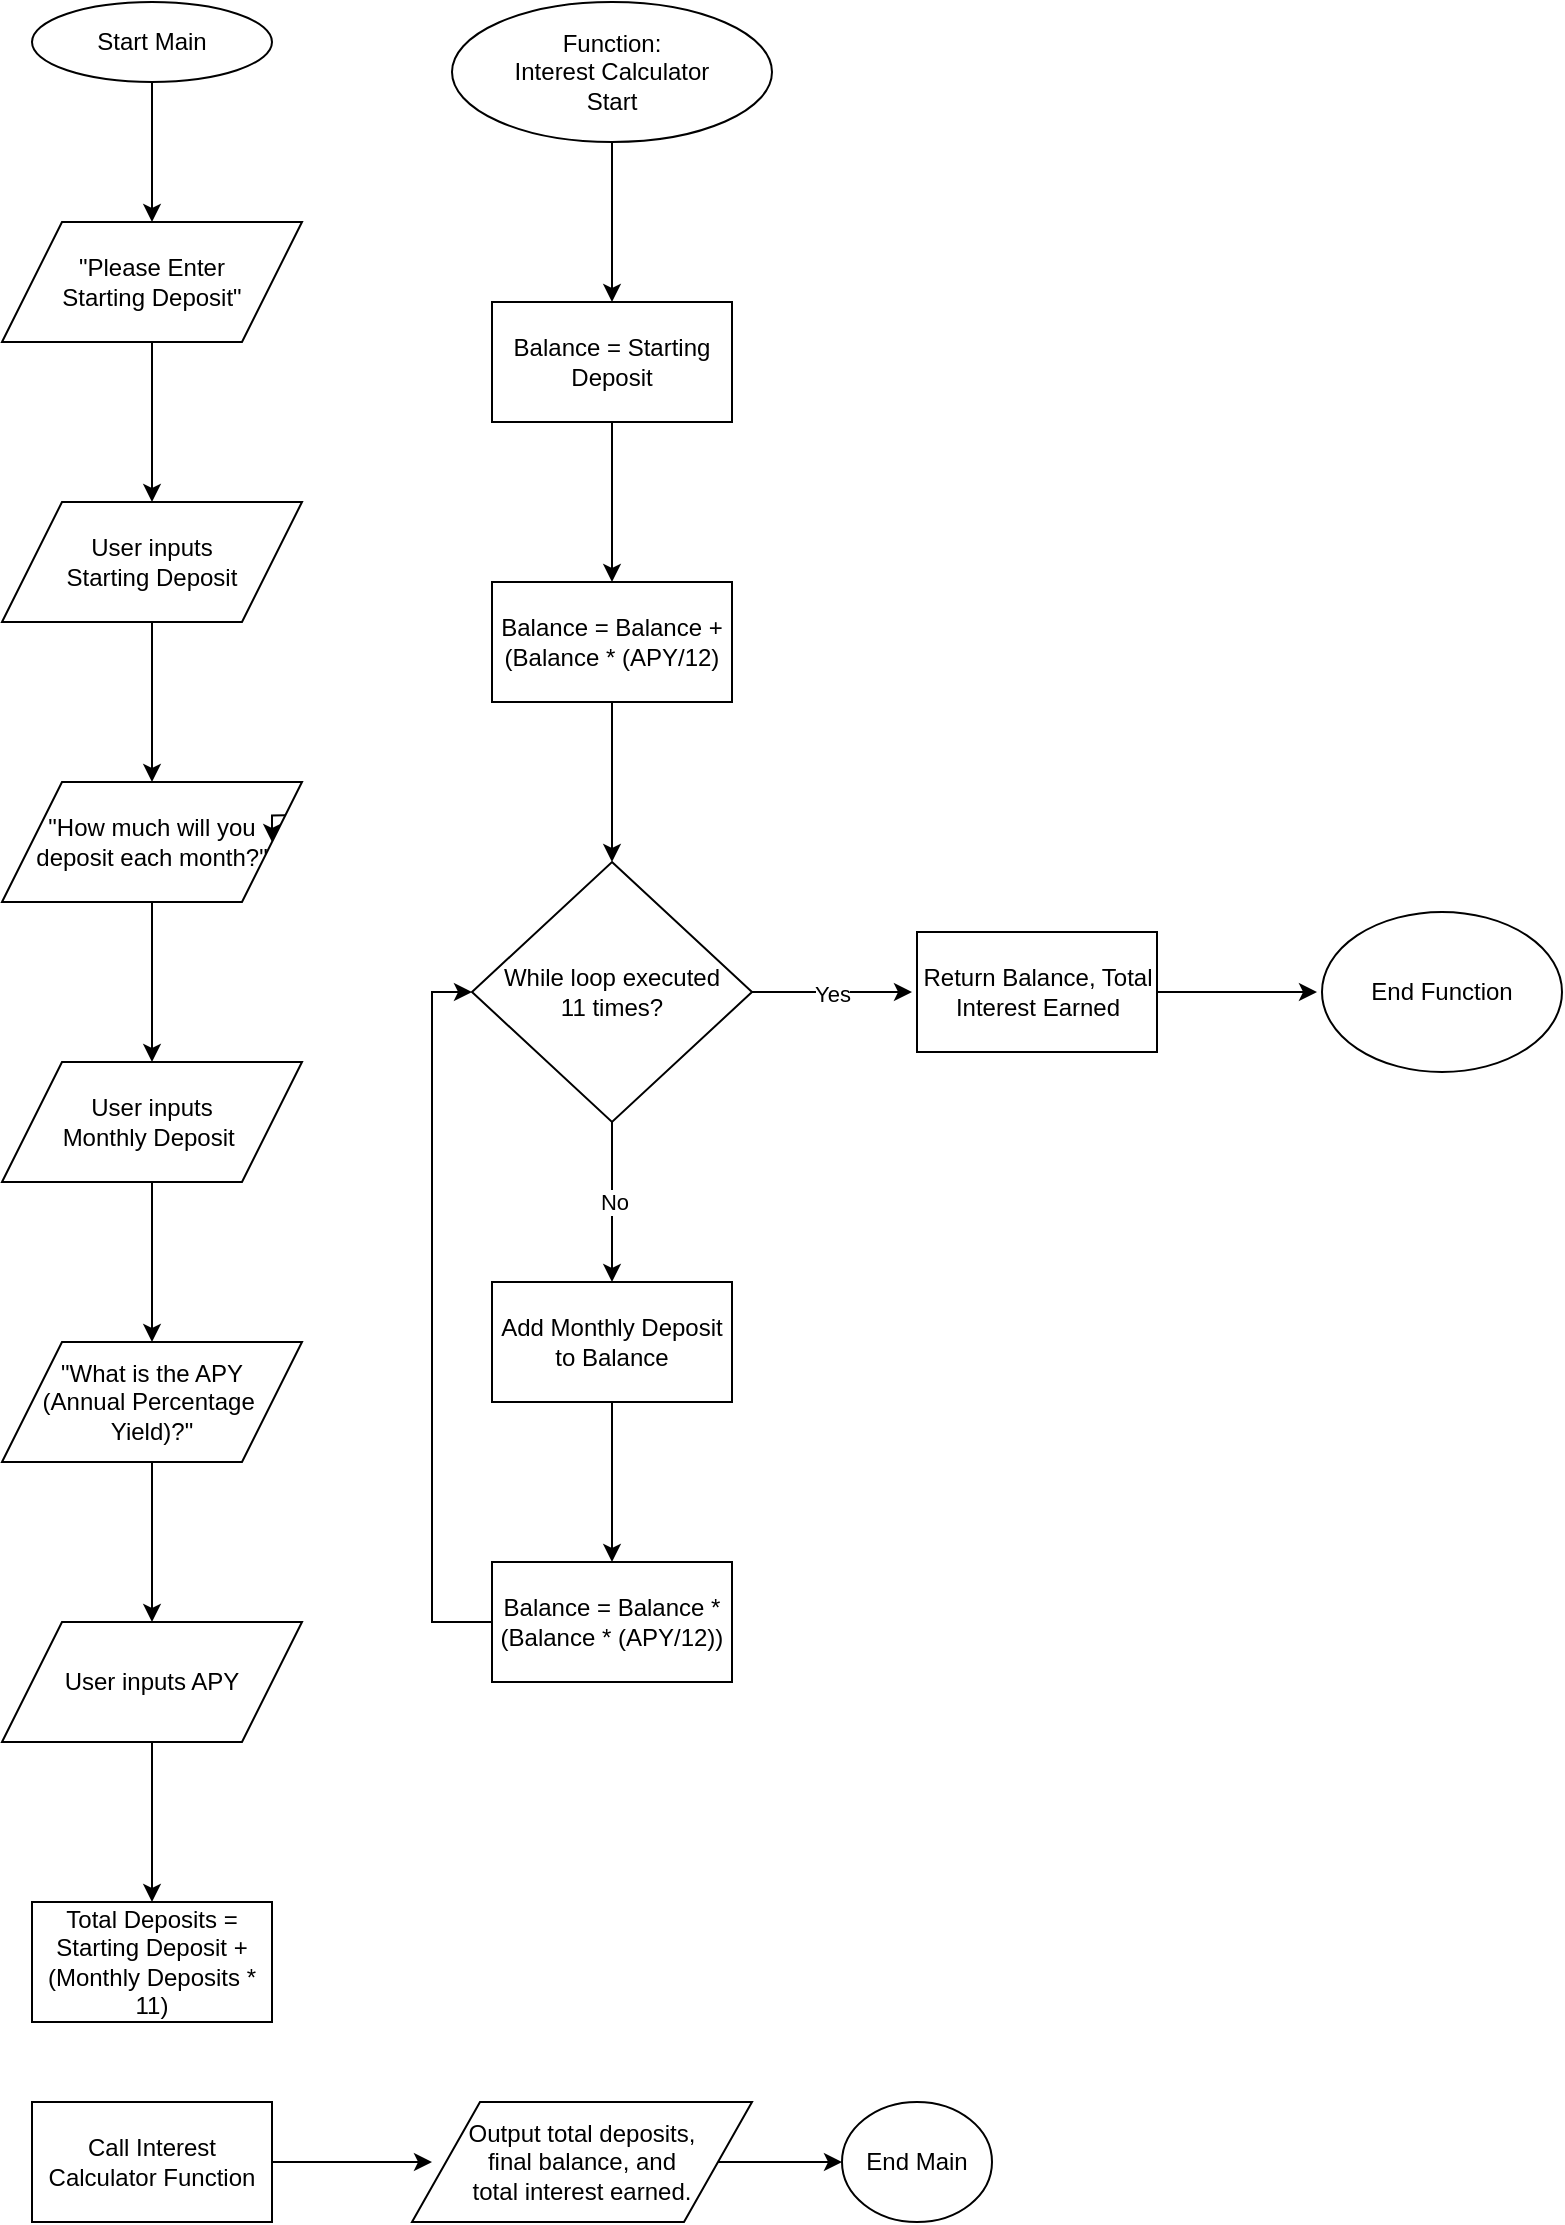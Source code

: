 <mxfile version="12.3.6" type="github" pages="1"><diagram id="NkALY2k7cEr9xFbjuG-q" name="Page-1"><mxGraphModel dx="1304" dy="567" grid="1" gridSize="10" guides="1" tooltips="1" connect="1" arrows="1" fold="1" page="1" pageScale="1" pageWidth="850" pageHeight="1100" math="0" shadow="0"><root><mxCell id="0"/><mxCell id="1" parent="0"/><mxCell id="EY5AiGnlhywvxn_9arnc-3" style="edgeStyle=orthogonalEdgeStyle;rounded=0;orthogonalLoop=1;jettySize=auto;html=1;exitX=0.5;exitY=1;exitDx=0;exitDy=0;" edge="1" parent="1" source="EY5AiGnlhywvxn_9arnc-1"><mxGeometry relative="1" as="geometry"><mxPoint x="80" y="130" as="targetPoint"/></mxGeometry></mxCell><mxCell id="EY5AiGnlhywvxn_9arnc-1" value="Start Main" style="ellipse;whiteSpace=wrap;html=1;" vertex="1" parent="1"><mxGeometry x="20" y="20" width="120" height="40" as="geometry"/></mxCell><mxCell id="EY5AiGnlhywvxn_9arnc-6" value="" style="edgeStyle=orthogonalEdgeStyle;rounded=0;orthogonalLoop=1;jettySize=auto;html=1;" edge="1" parent="1" source="EY5AiGnlhywvxn_9arnc-4" target="EY5AiGnlhywvxn_9arnc-5"><mxGeometry relative="1" as="geometry"/></mxCell><mxCell id="EY5AiGnlhywvxn_9arnc-4" value="&quot;Please Enter &lt;br&gt;Starting Deposit&quot;" style="shape=parallelogram;perimeter=parallelogramPerimeter;whiteSpace=wrap;html=1;" vertex="1" parent="1"><mxGeometry x="5" y="130" width="150" height="60" as="geometry"/></mxCell><mxCell id="EY5AiGnlhywvxn_9arnc-8" value="" style="edgeStyle=orthogonalEdgeStyle;rounded=0;orthogonalLoop=1;jettySize=auto;html=1;" edge="1" parent="1" source="EY5AiGnlhywvxn_9arnc-5" target="EY5AiGnlhywvxn_9arnc-7"><mxGeometry relative="1" as="geometry"/></mxCell><mxCell id="EY5AiGnlhywvxn_9arnc-5" value="User inputs &lt;br&gt;Starting Deposit" style="shape=parallelogram;perimeter=parallelogramPerimeter;whiteSpace=wrap;html=1;" vertex="1" parent="1"><mxGeometry x="5" y="270" width="150" height="60" as="geometry"/></mxCell><mxCell id="EY5AiGnlhywvxn_9arnc-10" value="" style="edgeStyle=orthogonalEdgeStyle;rounded=0;orthogonalLoop=1;jettySize=auto;html=1;" edge="1" parent="1" source="EY5AiGnlhywvxn_9arnc-7" target="EY5AiGnlhywvxn_9arnc-9"><mxGeometry relative="1" as="geometry"/></mxCell><mxCell id="EY5AiGnlhywvxn_9arnc-7" value="&quot;How much will you&lt;br&gt;deposit each month?&quot;" style="shape=parallelogram;perimeter=parallelogramPerimeter;whiteSpace=wrap;html=1;" vertex="1" parent="1"><mxGeometry x="5" y="410" width="150" height="60" as="geometry"/></mxCell><mxCell id="EY5AiGnlhywvxn_9arnc-12" value="" style="edgeStyle=orthogonalEdgeStyle;rounded=0;orthogonalLoop=1;jettySize=auto;html=1;" edge="1" parent="1" source="EY5AiGnlhywvxn_9arnc-9" target="EY5AiGnlhywvxn_9arnc-11"><mxGeometry relative="1" as="geometry"/></mxCell><mxCell id="EY5AiGnlhywvxn_9arnc-9" value="User inputs&lt;br&gt;Monthly Deposit&amp;nbsp;" style="shape=parallelogram;perimeter=parallelogramPerimeter;whiteSpace=wrap;html=1;" vertex="1" parent="1"><mxGeometry x="5" y="550" width="150" height="60" as="geometry"/></mxCell><mxCell id="EY5AiGnlhywvxn_9arnc-14" value="" style="edgeStyle=orthogonalEdgeStyle;rounded=0;orthogonalLoop=1;jettySize=auto;html=1;" edge="1" parent="1" source="EY5AiGnlhywvxn_9arnc-11" target="EY5AiGnlhywvxn_9arnc-13"><mxGeometry relative="1" as="geometry"/></mxCell><mxCell id="EY5AiGnlhywvxn_9arnc-11" value="&quot;What is the APY&lt;br&gt;(Annual Percentage&amp;nbsp;&lt;br&gt;Yield)?&quot;" style="shape=parallelogram;perimeter=parallelogramPerimeter;whiteSpace=wrap;html=1;" vertex="1" parent="1"><mxGeometry x="5" y="690" width="150" height="60" as="geometry"/></mxCell><mxCell id="EY5AiGnlhywvxn_9arnc-16" value="" style="edgeStyle=orthogonalEdgeStyle;rounded=0;orthogonalLoop=1;jettySize=auto;html=1;" edge="1" parent="1" source="EY5AiGnlhywvxn_9arnc-13"><mxGeometry relative="1" as="geometry"><mxPoint x="80" y="970" as="targetPoint"/></mxGeometry></mxCell><mxCell id="EY5AiGnlhywvxn_9arnc-13" value="User inputs APY" style="shape=parallelogram;perimeter=parallelogramPerimeter;whiteSpace=wrap;html=1;" vertex="1" parent="1"><mxGeometry x="5" y="830" width="150" height="60" as="geometry"/></mxCell><mxCell id="EY5AiGnlhywvxn_9arnc-19" value="" style="edgeStyle=orthogonalEdgeStyle;rounded=0;orthogonalLoop=1;jettySize=auto;html=1;" edge="1" parent="1" source="EY5AiGnlhywvxn_9arnc-17"><mxGeometry relative="1" as="geometry"><mxPoint x="220" y="1100" as="targetPoint"/></mxGeometry></mxCell><mxCell id="EY5AiGnlhywvxn_9arnc-17" value="Call Interest Calculator Function" style="rounded=0;whiteSpace=wrap;html=1;" vertex="1" parent="1"><mxGeometry x="20" y="1070" width="120" height="60" as="geometry"/></mxCell><mxCell id="EY5AiGnlhywvxn_9arnc-23" value="" style="edgeStyle=orthogonalEdgeStyle;rounded=0;orthogonalLoop=1;jettySize=auto;html=1;" edge="1" parent="1" source="EY5AiGnlhywvxn_9arnc-21" target="EY5AiGnlhywvxn_9arnc-22"><mxGeometry relative="1" as="geometry"/></mxCell><mxCell id="EY5AiGnlhywvxn_9arnc-21" value="Output total deposits,&lt;br&gt;final balance, and&lt;br&gt;total interest earned." style="shape=parallelogram;perimeter=parallelogramPerimeter;whiteSpace=wrap;html=1;" vertex="1" parent="1"><mxGeometry x="210" y="1070" width="170" height="60" as="geometry"/></mxCell><mxCell id="EY5AiGnlhywvxn_9arnc-22" value="End Main" style="ellipse;whiteSpace=wrap;html=1;" vertex="1" parent="1"><mxGeometry x="425" y="1070" width="75" height="60" as="geometry"/></mxCell><mxCell id="EY5AiGnlhywvxn_9arnc-26" value="" style="edgeStyle=orthogonalEdgeStyle;rounded=0;orthogonalLoop=1;jettySize=auto;html=1;" edge="1" parent="1" source="EY5AiGnlhywvxn_9arnc-24"><mxGeometry relative="1" as="geometry"><mxPoint x="310.0" y="170" as="targetPoint"/></mxGeometry></mxCell><mxCell id="EY5AiGnlhywvxn_9arnc-24" value="Function:&lt;br&gt;Interest Calculator&lt;br&gt;Start" style="ellipse;whiteSpace=wrap;html=1;" vertex="1" parent="1"><mxGeometry x="230" y="20" width="160" height="70" as="geometry"/></mxCell><mxCell id="EY5AiGnlhywvxn_9arnc-29" value="" style="edgeStyle=orthogonalEdgeStyle;rounded=0;orthogonalLoop=1;jettySize=auto;html=1;" edge="1" parent="1" source="EY5AiGnlhywvxn_9arnc-27" target="EY5AiGnlhywvxn_9arnc-28"><mxGeometry relative="1" as="geometry"/></mxCell><mxCell id="EY5AiGnlhywvxn_9arnc-27" value="Balance = Starting Deposit" style="rounded=0;whiteSpace=wrap;html=1;" vertex="1" parent="1"><mxGeometry x="250" y="170" width="120" height="60" as="geometry"/></mxCell><mxCell id="EY5AiGnlhywvxn_9arnc-31" value="" style="edgeStyle=orthogonalEdgeStyle;rounded=0;orthogonalLoop=1;jettySize=auto;html=1;" edge="1" parent="1" source="EY5AiGnlhywvxn_9arnc-28"><mxGeometry relative="1" as="geometry"><mxPoint x="310.0" y="450" as="targetPoint"/></mxGeometry></mxCell><mxCell id="EY5AiGnlhywvxn_9arnc-28" value="Balance = Balance + (Balance * (APY/12)" style="rounded=0;whiteSpace=wrap;html=1;" vertex="1" parent="1"><mxGeometry x="250" y="310" width="120" height="60" as="geometry"/></mxCell><mxCell id="EY5AiGnlhywvxn_9arnc-34" value="No" style="edgeStyle=orthogonalEdgeStyle;rounded=0;orthogonalLoop=1;jettySize=auto;html=1;" edge="1" parent="1" source="EY5AiGnlhywvxn_9arnc-32"><mxGeometry relative="1" as="geometry"><mxPoint x="310.0" y="660" as="targetPoint"/></mxGeometry></mxCell><mxCell id="EY5AiGnlhywvxn_9arnc-49" value="Yes" style="edgeStyle=orthogonalEdgeStyle;rounded=0;orthogonalLoop=1;jettySize=auto;html=1;" edge="1" parent="1" source="EY5AiGnlhywvxn_9arnc-32"><mxGeometry relative="1" as="geometry"><mxPoint x="460.0" y="515" as="targetPoint"/></mxGeometry></mxCell><mxCell id="EY5AiGnlhywvxn_9arnc-32" value="While loop executed&lt;br&gt;11 times?" style="rhombus;whiteSpace=wrap;html=1;" vertex="1" parent="1"><mxGeometry x="240" y="450" width="140" height="130" as="geometry"/></mxCell><mxCell id="EY5AiGnlhywvxn_9arnc-40" value="" style="edgeStyle=orthogonalEdgeStyle;rounded=0;orthogonalLoop=1;jettySize=auto;html=1;" edge="1" parent="1" source="EY5AiGnlhywvxn_9arnc-38" target="EY5AiGnlhywvxn_9arnc-39"><mxGeometry relative="1" as="geometry"/></mxCell><mxCell id="EY5AiGnlhywvxn_9arnc-38" value="Add Monthly Deposit&lt;br&gt;to Balance" style="rounded=0;whiteSpace=wrap;html=1;" vertex="1" parent="1"><mxGeometry x="250" y="660" width="120" height="60" as="geometry"/></mxCell><mxCell id="EY5AiGnlhywvxn_9arnc-46" value="" style="edgeStyle=orthogonalEdgeStyle;rounded=0;orthogonalLoop=1;jettySize=auto;html=1;entryX=0;entryY=0.5;entryDx=0;entryDy=0;" edge="1" parent="1" source="EY5AiGnlhywvxn_9arnc-39" target="EY5AiGnlhywvxn_9arnc-32"><mxGeometry relative="1" as="geometry"><mxPoint x="170.0" y="830.0" as="targetPoint"/><Array as="points"><mxPoint x="220" y="830"/><mxPoint x="220" y="515"/></Array></mxGeometry></mxCell><mxCell id="EY5AiGnlhywvxn_9arnc-39" value="Balance = Balance * (Balance * (APY/12))" style="rounded=0;whiteSpace=wrap;html=1;" vertex="1" parent="1"><mxGeometry x="250" y="800" width="120" height="60" as="geometry"/></mxCell><mxCell id="EY5AiGnlhywvxn_9arnc-41" style="edgeStyle=orthogonalEdgeStyle;rounded=0;orthogonalLoop=1;jettySize=auto;html=1;exitX=1;exitY=0.25;exitDx=0;exitDy=0;entryX=1;entryY=0.5;entryDx=0;entryDy=0;" edge="1" parent="1" source="EY5AiGnlhywvxn_9arnc-7" target="EY5AiGnlhywvxn_9arnc-7"><mxGeometry relative="1" as="geometry"/></mxCell><mxCell id="EY5AiGnlhywvxn_9arnc-53" value="" style="edgeStyle=orthogonalEdgeStyle;rounded=0;orthogonalLoop=1;jettySize=auto;html=1;" edge="1" parent="1" source="EY5AiGnlhywvxn_9arnc-50"><mxGeometry relative="1" as="geometry"><mxPoint x="662.5" y="515" as="targetPoint"/></mxGeometry></mxCell><mxCell id="EY5AiGnlhywvxn_9arnc-50" value="Return Balance, Total Interest Earned" style="rounded=0;whiteSpace=wrap;html=1;" vertex="1" parent="1"><mxGeometry x="462.5" y="485" width="120" height="60" as="geometry"/></mxCell><mxCell id="EY5AiGnlhywvxn_9arnc-51" value="Total Deposits = Starting Deposit + (Monthly Deposits * 11)" style="rounded=0;whiteSpace=wrap;html=1;" vertex="1" parent="1"><mxGeometry x="20" y="970" width="120" height="60" as="geometry"/></mxCell><mxCell id="EY5AiGnlhywvxn_9arnc-54" value="End Function" style="ellipse;whiteSpace=wrap;html=1;" vertex="1" parent="1"><mxGeometry x="665" y="475" width="120" height="80" as="geometry"/></mxCell></root></mxGraphModel></diagram></mxfile>